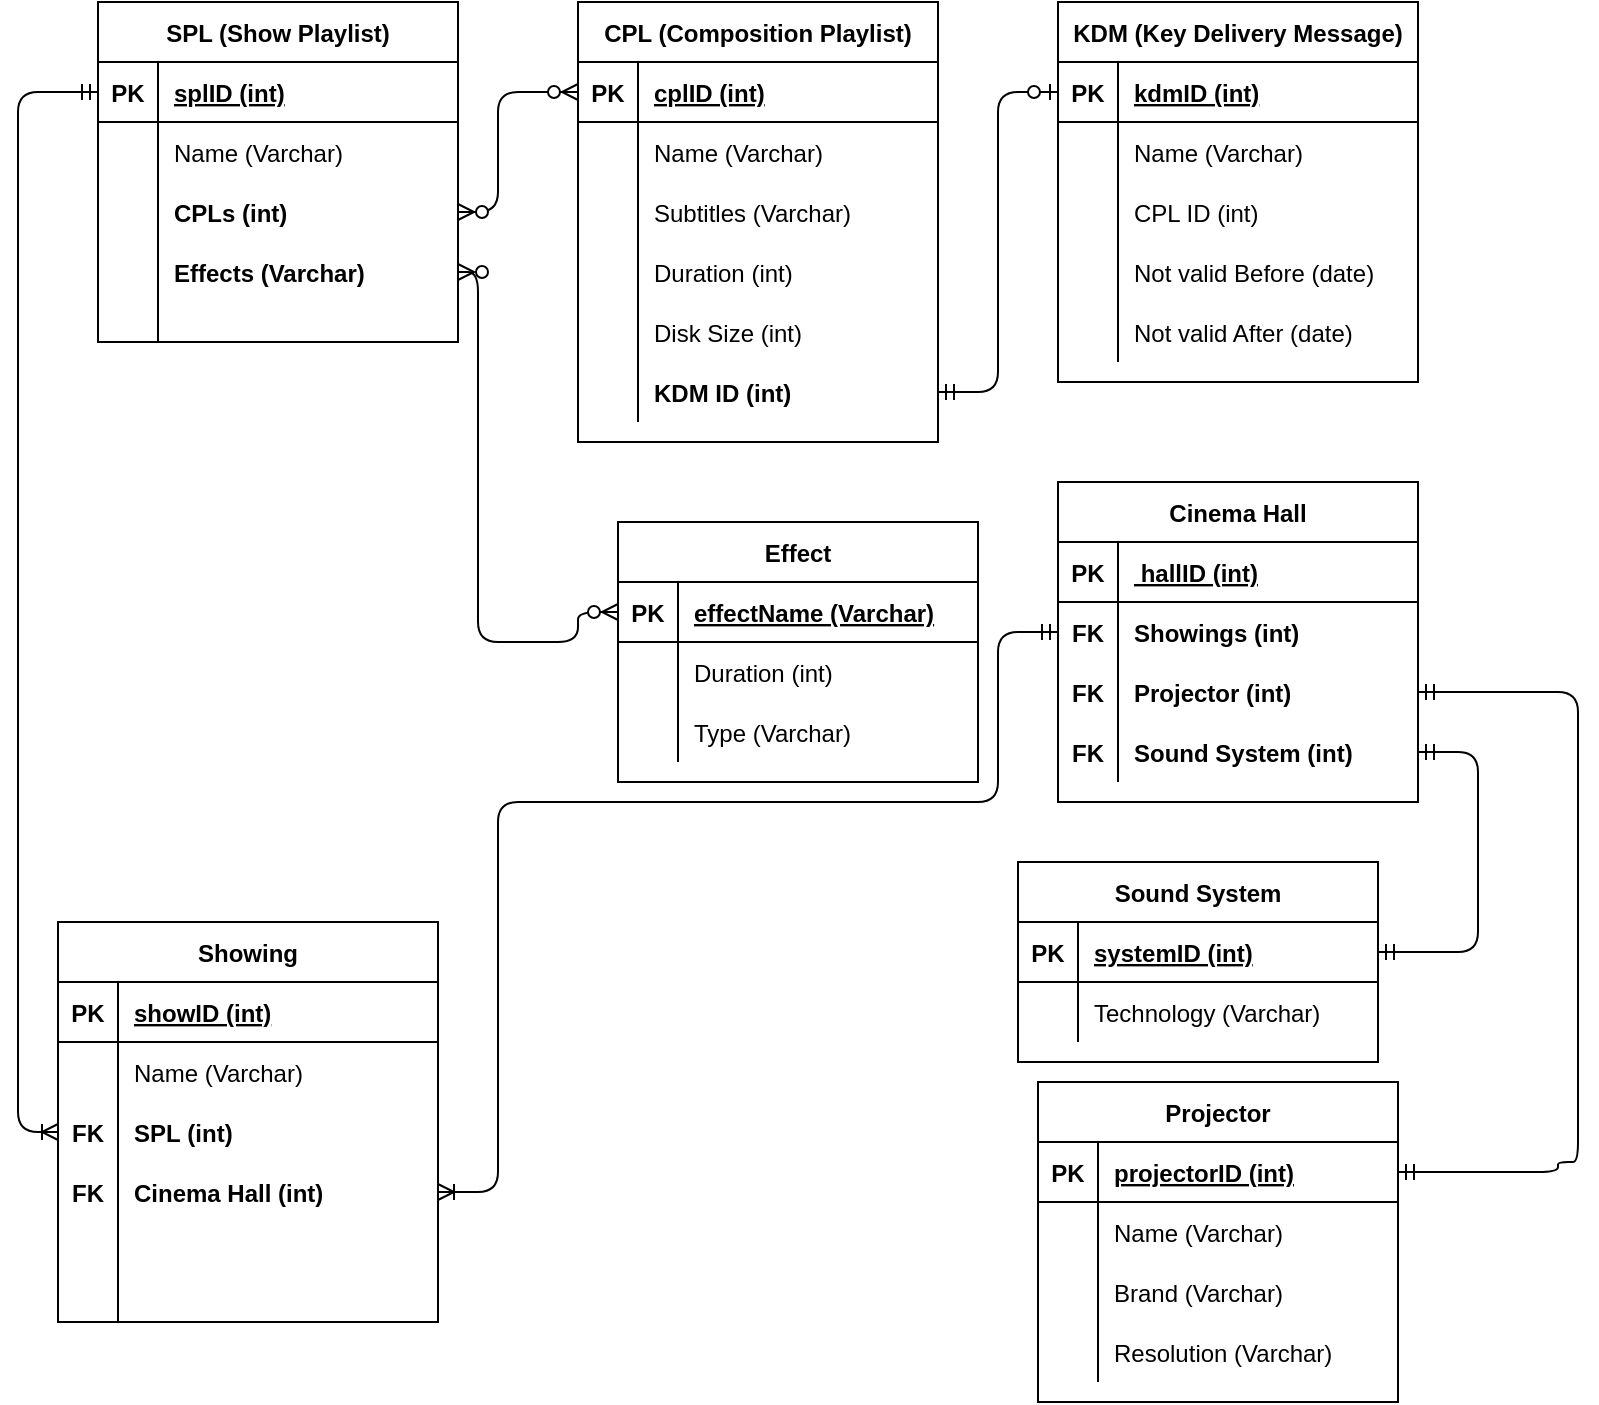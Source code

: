 <mxfile>
    <diagram id="R2lEEEUBdFMjLlhIrx00" name="Page-1">
        <mxGraphModel dx="609" dy="443" grid="1" gridSize="10" guides="1" tooltips="1" connect="1" arrows="1" fold="1" page="1" pageScale="1" pageWidth="850" pageHeight="1100" math="0" shadow="0" extFonts="Permanent Marker^https://fonts.googleapis.com/css?family=Permanent+Marker">
            <root>
                <mxCell id="0"/>
                <mxCell id="1" parent="0"/>
                <mxCell id="4NMHqgXC75o84QSc81cX-1" value="CPL (Composition Playlist)" style="shape=table;startSize=30;container=1;collapsible=1;childLayout=tableLayout;fixedRows=1;rowLines=0;fontStyle=1;align=center;resizeLast=1;" parent="1" vertex="1">
                    <mxGeometry x="300" y="40" width="180" height="220" as="geometry"/>
                </mxCell>
                <mxCell id="4NMHqgXC75o84QSc81cX-2" value="" style="shape=partialRectangle;collapsible=0;dropTarget=0;pointerEvents=0;fillColor=none;top=0;left=0;bottom=1;right=0;points=[[0,0.5],[1,0.5]];portConstraint=eastwest;" parent="4NMHqgXC75o84QSc81cX-1" vertex="1">
                    <mxGeometry y="30" width="180" height="30" as="geometry"/>
                </mxCell>
                <mxCell id="4NMHqgXC75o84QSc81cX-3" value="PK" style="shape=partialRectangle;connectable=0;fillColor=none;top=0;left=0;bottom=0;right=0;fontStyle=1;overflow=hidden;" parent="4NMHqgXC75o84QSc81cX-2" vertex="1">
                    <mxGeometry width="30" height="30" as="geometry"/>
                </mxCell>
                <mxCell id="4NMHqgXC75o84QSc81cX-4" value="cplID (int)" style="shape=partialRectangle;connectable=0;fillColor=none;top=0;left=0;bottom=0;right=0;align=left;spacingLeft=6;fontStyle=5;overflow=hidden;" parent="4NMHqgXC75o84QSc81cX-2" vertex="1">
                    <mxGeometry x="30" width="150" height="30" as="geometry"/>
                </mxCell>
                <mxCell id="4NMHqgXC75o84QSc81cX-5" value="" style="shape=partialRectangle;collapsible=0;dropTarget=0;pointerEvents=0;fillColor=none;top=0;left=0;bottom=0;right=0;points=[[0,0.5],[1,0.5]];portConstraint=eastwest;" parent="4NMHqgXC75o84QSc81cX-1" vertex="1">
                    <mxGeometry y="60" width="180" height="30" as="geometry"/>
                </mxCell>
                <mxCell id="4NMHqgXC75o84QSc81cX-6" value="" style="shape=partialRectangle;connectable=0;fillColor=none;top=0;left=0;bottom=0;right=0;editable=1;overflow=hidden;" parent="4NMHqgXC75o84QSc81cX-5" vertex="1">
                    <mxGeometry width="30" height="30" as="geometry"/>
                </mxCell>
                <mxCell id="4NMHqgXC75o84QSc81cX-7" value="Name (Varchar)" style="shape=partialRectangle;connectable=0;fillColor=none;top=0;left=0;bottom=0;right=0;align=left;spacingLeft=6;overflow=hidden;" parent="4NMHqgXC75o84QSc81cX-5" vertex="1">
                    <mxGeometry x="30" width="150" height="30" as="geometry"/>
                </mxCell>
                <mxCell id="4NMHqgXC75o84QSc81cX-11" value="" style="shape=partialRectangle;collapsible=0;dropTarget=0;pointerEvents=0;fillColor=none;top=0;left=0;bottom=0;right=0;points=[[0,0.5],[1,0.5]];portConstraint=eastwest;" parent="4NMHqgXC75o84QSc81cX-1" vertex="1">
                    <mxGeometry y="90" width="180" height="30" as="geometry"/>
                </mxCell>
                <mxCell id="4NMHqgXC75o84QSc81cX-12" value="" style="shape=partialRectangle;connectable=0;fillColor=none;top=0;left=0;bottom=0;right=0;editable=1;overflow=hidden;" parent="4NMHqgXC75o84QSc81cX-11" vertex="1">
                    <mxGeometry width="30" height="30" as="geometry"/>
                </mxCell>
                <mxCell id="4NMHqgXC75o84QSc81cX-13" value="Subtitles (Varchar)" style="shape=partialRectangle;connectable=0;fillColor=none;top=0;left=0;bottom=0;right=0;align=left;spacingLeft=6;overflow=hidden;" parent="4NMHqgXC75o84QSc81cX-11" vertex="1">
                    <mxGeometry x="30" width="150" height="30" as="geometry"/>
                </mxCell>
                <mxCell id="4NMHqgXC75o84QSc81cX-45" value="" style="shape=partialRectangle;collapsible=0;dropTarget=0;pointerEvents=0;fillColor=none;top=0;left=0;bottom=0;right=0;points=[[0,0.5],[1,0.5]];portConstraint=eastwest;" parent="4NMHqgXC75o84QSc81cX-1" vertex="1">
                    <mxGeometry y="120" width="180" height="30" as="geometry"/>
                </mxCell>
                <mxCell id="4NMHqgXC75o84QSc81cX-46" value="" style="shape=partialRectangle;connectable=0;fillColor=none;top=0;left=0;bottom=0;right=0;editable=1;overflow=hidden;" parent="4NMHqgXC75o84QSc81cX-45" vertex="1">
                    <mxGeometry width="30" height="30" as="geometry"/>
                </mxCell>
                <mxCell id="4NMHqgXC75o84QSc81cX-47" value="Duration (int)" style="shape=partialRectangle;connectable=0;fillColor=none;top=0;left=0;bottom=0;right=0;align=left;spacingLeft=6;overflow=hidden;" parent="4NMHqgXC75o84QSc81cX-45" vertex="1">
                    <mxGeometry x="30" width="150" height="30" as="geometry"/>
                </mxCell>
                <mxCell id="4NMHqgXC75o84QSc81cX-48" value="" style="shape=partialRectangle;collapsible=0;dropTarget=0;pointerEvents=0;fillColor=none;top=0;left=0;bottom=0;right=0;points=[[0,0.5],[1,0.5]];portConstraint=eastwest;" parent="4NMHqgXC75o84QSc81cX-1" vertex="1">
                    <mxGeometry y="150" width="180" height="30" as="geometry"/>
                </mxCell>
                <mxCell id="4NMHqgXC75o84QSc81cX-49" value="" style="shape=partialRectangle;connectable=0;fillColor=none;top=0;left=0;bottom=0;right=0;editable=1;overflow=hidden;" parent="4NMHqgXC75o84QSc81cX-48" vertex="1">
                    <mxGeometry width="30" height="30" as="geometry"/>
                </mxCell>
                <mxCell id="4NMHqgXC75o84QSc81cX-50" value="Disk Size (int)" style="shape=partialRectangle;connectable=0;fillColor=none;top=0;left=0;bottom=0;right=0;align=left;spacingLeft=6;overflow=hidden;" parent="4NMHqgXC75o84QSc81cX-48" vertex="1">
                    <mxGeometry x="30" width="150" height="30" as="geometry"/>
                </mxCell>
                <mxCell id="4NMHqgXC75o84QSc81cX-51" value="" style="shape=partialRectangle;collapsible=0;dropTarget=0;pointerEvents=0;fillColor=none;top=0;left=0;bottom=0;right=0;points=[[0,0.5],[1,0.5]];portConstraint=eastwest;" parent="4NMHqgXC75o84QSc81cX-1" vertex="1">
                    <mxGeometry y="180" width="180" height="30" as="geometry"/>
                </mxCell>
                <mxCell id="4NMHqgXC75o84QSc81cX-52" value="" style="shape=partialRectangle;connectable=0;fillColor=none;top=0;left=0;bottom=0;right=0;editable=1;overflow=hidden;" parent="4NMHqgXC75o84QSc81cX-51" vertex="1">
                    <mxGeometry width="30" height="30" as="geometry"/>
                </mxCell>
                <mxCell id="4NMHqgXC75o84QSc81cX-53" value="KDM ID (int)" style="shape=partialRectangle;connectable=0;fillColor=none;top=0;left=0;bottom=0;right=0;align=left;spacingLeft=6;overflow=hidden;fontStyle=1" parent="4NMHqgXC75o84QSc81cX-51" vertex="1">
                    <mxGeometry x="30" width="150" height="30" as="geometry"/>
                </mxCell>
                <mxCell id="4NMHqgXC75o84QSc81cX-14" value="KDM (Key Delivery Message)" style="shape=table;startSize=30;container=1;collapsible=1;childLayout=tableLayout;fixedRows=1;rowLines=0;fontStyle=1;align=center;resizeLast=1;" parent="1" vertex="1">
                    <mxGeometry x="540" y="40" width="180" height="190" as="geometry"/>
                </mxCell>
                <mxCell id="4NMHqgXC75o84QSc81cX-15" value="" style="shape=partialRectangle;collapsible=0;dropTarget=0;pointerEvents=0;fillColor=none;top=0;left=0;bottom=1;right=0;points=[[0,0.5],[1,0.5]];portConstraint=eastwest;" parent="4NMHqgXC75o84QSc81cX-14" vertex="1">
                    <mxGeometry y="30" width="180" height="30" as="geometry"/>
                </mxCell>
                <mxCell id="4NMHqgXC75o84QSc81cX-16" value="PK" style="shape=partialRectangle;connectable=0;fillColor=none;top=0;left=0;bottom=0;right=0;fontStyle=1;overflow=hidden;" parent="4NMHqgXC75o84QSc81cX-15" vertex="1">
                    <mxGeometry width="30" height="30" as="geometry"/>
                </mxCell>
                <mxCell id="4NMHqgXC75o84QSc81cX-17" value="kdmID (int)" style="shape=partialRectangle;connectable=0;fillColor=none;top=0;left=0;bottom=0;right=0;align=left;spacingLeft=6;fontStyle=5;overflow=hidden;" parent="4NMHqgXC75o84QSc81cX-15" vertex="1">
                    <mxGeometry x="30" width="150" height="30" as="geometry"/>
                </mxCell>
                <mxCell id="4NMHqgXC75o84QSc81cX-21" value="" style="shape=partialRectangle;collapsible=0;dropTarget=0;pointerEvents=0;fillColor=none;top=0;left=0;bottom=0;right=0;points=[[0,0.5],[1,0.5]];portConstraint=eastwest;" parent="4NMHqgXC75o84QSc81cX-14" vertex="1">
                    <mxGeometry y="60" width="180" height="30" as="geometry"/>
                </mxCell>
                <mxCell id="4NMHqgXC75o84QSc81cX-22" value="" style="shape=partialRectangle;connectable=0;fillColor=none;top=0;left=0;bottom=0;right=0;editable=1;overflow=hidden;" parent="4NMHqgXC75o84QSc81cX-21" vertex="1">
                    <mxGeometry width="30" height="30" as="geometry"/>
                </mxCell>
                <mxCell id="4NMHqgXC75o84QSc81cX-23" value="Name (Varchar)" style="shape=partialRectangle;connectable=0;fillColor=none;top=0;left=0;bottom=0;right=0;align=left;spacingLeft=6;overflow=hidden;" parent="4NMHqgXC75o84QSc81cX-21" vertex="1">
                    <mxGeometry x="30" width="150" height="30" as="geometry"/>
                </mxCell>
                <mxCell id="4NMHqgXC75o84QSc81cX-93" value="" style="shape=partialRectangle;collapsible=0;dropTarget=0;pointerEvents=0;fillColor=none;top=0;left=0;bottom=0;right=0;points=[[0,0.5],[1,0.5]];portConstraint=eastwest;" parent="4NMHqgXC75o84QSc81cX-14" vertex="1">
                    <mxGeometry y="90" width="180" height="30" as="geometry"/>
                </mxCell>
                <mxCell id="4NMHqgXC75o84QSc81cX-94" value="" style="shape=partialRectangle;connectable=0;fillColor=none;top=0;left=0;bottom=0;right=0;editable=1;overflow=hidden;" parent="4NMHqgXC75o84QSc81cX-93" vertex="1">
                    <mxGeometry width="30" height="30" as="geometry"/>
                </mxCell>
                <mxCell id="4NMHqgXC75o84QSc81cX-95" value="CPL ID (int)" style="shape=partialRectangle;connectable=0;fillColor=none;top=0;left=0;bottom=0;right=0;align=left;spacingLeft=6;overflow=hidden;" parent="4NMHqgXC75o84QSc81cX-93" vertex="1">
                    <mxGeometry x="30" width="150" height="30" as="geometry"/>
                </mxCell>
                <mxCell id="4NMHqgXC75o84QSc81cX-24" value="" style="shape=partialRectangle;collapsible=0;dropTarget=0;pointerEvents=0;fillColor=none;top=0;left=0;bottom=0;right=0;points=[[0,0.5],[1,0.5]];portConstraint=eastwest;" parent="4NMHqgXC75o84QSc81cX-14" vertex="1">
                    <mxGeometry y="120" width="180" height="30" as="geometry"/>
                </mxCell>
                <mxCell id="4NMHqgXC75o84QSc81cX-25" value="" style="shape=partialRectangle;connectable=0;fillColor=none;top=0;left=0;bottom=0;right=0;editable=1;overflow=hidden;" parent="4NMHqgXC75o84QSc81cX-24" vertex="1">
                    <mxGeometry width="30" height="30" as="geometry"/>
                </mxCell>
                <mxCell id="4NMHqgXC75o84QSc81cX-26" value="Not valid Before (date)" style="shape=partialRectangle;connectable=0;fillColor=none;top=0;left=0;bottom=0;right=0;align=left;spacingLeft=6;overflow=hidden;" parent="4NMHqgXC75o84QSc81cX-24" vertex="1">
                    <mxGeometry x="30" width="150" height="30" as="geometry"/>
                </mxCell>
                <mxCell id="4NMHqgXC75o84QSc81cX-42" value="" style="shape=partialRectangle;collapsible=0;dropTarget=0;pointerEvents=0;fillColor=none;top=0;left=0;bottom=0;right=0;points=[[0,0.5],[1,0.5]];portConstraint=eastwest;" parent="4NMHqgXC75o84QSc81cX-14" vertex="1">
                    <mxGeometry y="150" width="180" height="30" as="geometry"/>
                </mxCell>
                <mxCell id="4NMHqgXC75o84QSc81cX-43" value="" style="shape=partialRectangle;connectable=0;fillColor=none;top=0;left=0;bottom=0;right=0;editable=1;overflow=hidden;" parent="4NMHqgXC75o84QSc81cX-42" vertex="1">
                    <mxGeometry width="30" height="30" as="geometry"/>
                </mxCell>
                <mxCell id="4NMHqgXC75o84QSc81cX-44" value="Not valid After (date)" style="shape=partialRectangle;connectable=0;fillColor=none;top=0;left=0;bottom=0;right=0;align=left;spacingLeft=6;overflow=hidden;" parent="4NMHqgXC75o84QSc81cX-42" vertex="1">
                    <mxGeometry x="30" width="150" height="30" as="geometry"/>
                </mxCell>
                <mxCell id="4NMHqgXC75o84QSc81cX-27" value="SPL (Show Playlist)" style="shape=table;startSize=30;container=1;collapsible=1;childLayout=tableLayout;fixedRows=1;rowLines=0;fontStyle=1;align=center;resizeLast=1;" parent="1" vertex="1">
                    <mxGeometry x="60" y="40" width="180" height="170" as="geometry"/>
                </mxCell>
                <mxCell id="4NMHqgXC75o84QSc81cX-28" value="" style="shape=partialRectangle;collapsible=0;dropTarget=0;pointerEvents=0;fillColor=none;top=0;left=0;bottom=1;right=0;points=[[0,0.5],[1,0.5]];portConstraint=eastwest;" parent="4NMHqgXC75o84QSc81cX-27" vertex="1">
                    <mxGeometry y="30" width="180" height="30" as="geometry"/>
                </mxCell>
                <mxCell id="4NMHqgXC75o84QSc81cX-29" value="PK" style="shape=partialRectangle;connectable=0;fillColor=none;top=0;left=0;bottom=0;right=0;fontStyle=1;overflow=hidden;" parent="4NMHqgXC75o84QSc81cX-28" vertex="1">
                    <mxGeometry width="30" height="30" as="geometry"/>
                </mxCell>
                <mxCell id="4NMHqgXC75o84QSc81cX-30" value="splID (int)" style="shape=partialRectangle;connectable=0;fillColor=none;top=0;left=0;bottom=0;right=0;align=left;spacingLeft=6;fontStyle=5;overflow=hidden;" parent="4NMHqgXC75o84QSc81cX-28" vertex="1">
                    <mxGeometry x="30" width="150" height="30" as="geometry"/>
                </mxCell>
                <mxCell id="4NMHqgXC75o84QSc81cX-90" value="" style="shape=partialRectangle;collapsible=0;dropTarget=0;pointerEvents=0;fillColor=none;top=0;left=0;bottom=0;right=0;points=[[0,0.5],[1,0.5]];portConstraint=eastwest;" parent="4NMHqgXC75o84QSc81cX-27" vertex="1">
                    <mxGeometry y="60" width="180" height="30" as="geometry"/>
                </mxCell>
                <mxCell id="4NMHqgXC75o84QSc81cX-91" value="" style="shape=partialRectangle;connectable=0;fillColor=none;top=0;left=0;bottom=0;right=0;editable=1;overflow=hidden;" parent="4NMHqgXC75o84QSc81cX-90" vertex="1">
                    <mxGeometry width="30" height="30" as="geometry"/>
                </mxCell>
                <mxCell id="4NMHqgXC75o84QSc81cX-92" value="Name (Varchar)" style="shape=partialRectangle;connectable=0;fillColor=none;top=0;left=0;bottom=0;right=0;align=left;spacingLeft=6;overflow=hidden;" parent="4NMHqgXC75o84QSc81cX-90" vertex="1">
                    <mxGeometry x="30" width="150" height="30" as="geometry"/>
                </mxCell>
                <mxCell id="4NMHqgXC75o84QSc81cX-31" value="" style="shape=partialRectangle;collapsible=0;dropTarget=0;pointerEvents=0;fillColor=none;top=0;left=0;bottom=0;right=0;points=[[0,0.5],[1,0.5]];portConstraint=eastwest;" parent="4NMHqgXC75o84QSc81cX-27" vertex="1">
                    <mxGeometry y="90" width="180" height="30" as="geometry"/>
                </mxCell>
                <mxCell id="4NMHqgXC75o84QSc81cX-32" value="" style="shape=partialRectangle;connectable=0;fillColor=none;top=0;left=0;bottom=0;right=0;editable=1;overflow=hidden;" parent="4NMHqgXC75o84QSc81cX-31" vertex="1">
                    <mxGeometry width="30" height="30" as="geometry"/>
                </mxCell>
                <mxCell id="4NMHqgXC75o84QSc81cX-33" value="CPLs (int)" style="shape=partialRectangle;connectable=0;fillColor=none;top=0;left=0;bottom=0;right=0;align=left;spacingLeft=6;overflow=hidden;fontStyle=1" parent="4NMHqgXC75o84QSc81cX-31" vertex="1">
                    <mxGeometry x="30" width="150" height="30" as="geometry"/>
                </mxCell>
                <mxCell id="4NMHqgXC75o84QSc81cX-34" value="" style="shape=partialRectangle;collapsible=0;dropTarget=0;pointerEvents=0;fillColor=none;top=0;left=0;bottom=0;right=0;points=[[0,0.5],[1,0.5]];portConstraint=eastwest;" parent="4NMHqgXC75o84QSc81cX-27" vertex="1">
                    <mxGeometry y="120" width="180" height="30" as="geometry"/>
                </mxCell>
                <mxCell id="4NMHqgXC75o84QSc81cX-35" value="" style="shape=partialRectangle;connectable=0;fillColor=none;top=0;left=0;bottom=0;right=0;editable=1;overflow=hidden;" parent="4NMHqgXC75o84QSc81cX-34" vertex="1">
                    <mxGeometry width="30" height="30" as="geometry"/>
                </mxCell>
                <mxCell id="4NMHqgXC75o84QSc81cX-36" value="Effects (Varchar)" style="shape=partialRectangle;connectable=0;fillColor=none;top=0;left=0;bottom=0;right=0;align=left;spacingLeft=6;overflow=hidden;fontStyle=1" parent="4NMHqgXC75o84QSc81cX-34" vertex="1">
                    <mxGeometry x="30" width="150" height="30" as="geometry"/>
                </mxCell>
                <mxCell id="4NMHqgXC75o84QSc81cX-112" value="" style="shape=partialRectangle;collapsible=0;dropTarget=0;pointerEvents=0;fillColor=none;top=0;left=0;bottom=0;right=0;points=[[0,0.5],[1,0.5]];portConstraint=eastwest;" parent="4NMHqgXC75o84QSc81cX-27" vertex="1">
                    <mxGeometry y="150" width="180" height="20" as="geometry"/>
                </mxCell>
                <mxCell id="4NMHqgXC75o84QSc81cX-113" value="" style="shape=partialRectangle;connectable=0;fillColor=none;top=0;left=0;bottom=0;right=0;editable=1;overflow=hidden;" parent="4NMHqgXC75o84QSc81cX-112" vertex="1">
                    <mxGeometry width="30" height="20" as="geometry"/>
                </mxCell>
                <mxCell id="4NMHqgXC75o84QSc81cX-114" value="" style="shape=partialRectangle;connectable=0;fillColor=none;top=0;left=0;bottom=0;right=0;align=left;spacingLeft=6;overflow=hidden;" parent="4NMHqgXC75o84QSc81cX-112" vertex="1">
                    <mxGeometry x="30" width="150" height="20" as="geometry"/>
                </mxCell>
                <mxCell id="4NMHqgXC75o84QSc81cX-40" value="" style="edgeStyle=orthogonalEdgeStyle;fontSize=12;html=1;endArrow=ERzeroToMany;endFill=1;startArrow=ERzeroToMany;exitX=1;exitY=0.5;exitDx=0;exitDy=0;entryX=0;entryY=0.5;entryDx=0;entryDy=0;" parent="1" source="4NMHqgXC75o84QSc81cX-31" target="4NMHqgXC75o84QSc81cX-2" edge="1">
                    <mxGeometry width="100" height="100" relative="1" as="geometry">
                        <mxPoint x="290" y="840" as="sourcePoint"/>
                        <mxPoint x="390" y="740" as="targetPoint"/>
                        <Array as="points">
                            <mxPoint x="260" y="145"/>
                            <mxPoint x="260" y="85"/>
                        </Array>
                    </mxGeometry>
                </mxCell>
                <mxCell id="4NMHqgXC75o84QSc81cX-41" value="" style="edgeStyle=entityRelationEdgeStyle;fontSize=12;html=1;endArrow=ERzeroToOne;startArrow=ERmandOne;exitX=1;exitY=0.5;exitDx=0;exitDy=0;entryX=0;entryY=0.5;entryDx=0;entryDy=0;" parent="1" source="4NMHqgXC75o84QSc81cX-51" target="4NMHqgXC75o84QSc81cX-15" edge="1">
                    <mxGeometry width="100" height="100" relative="1" as="geometry">
                        <mxPoint x="510" y="70" as="sourcePoint"/>
                        <mxPoint x="730" y="240" as="targetPoint"/>
                    </mxGeometry>
                </mxCell>
                <mxCell id="4NMHqgXC75o84QSc81cX-54" value="Effect" style="shape=table;startSize=30;container=1;collapsible=1;childLayout=tableLayout;fixedRows=1;rowLines=0;fontStyle=1;align=center;resizeLast=1;" parent="1" vertex="1">
                    <mxGeometry x="320" y="300" width="180" height="130" as="geometry"/>
                </mxCell>
                <mxCell id="4NMHqgXC75o84QSc81cX-55" value="" style="shape=partialRectangle;collapsible=0;dropTarget=0;pointerEvents=0;fillColor=none;top=0;left=0;bottom=1;right=0;points=[[0,0.5],[1,0.5]];portConstraint=eastwest;" parent="4NMHqgXC75o84QSc81cX-54" vertex="1">
                    <mxGeometry y="30" width="180" height="30" as="geometry"/>
                </mxCell>
                <mxCell id="4NMHqgXC75o84QSc81cX-56" value="PK" style="shape=partialRectangle;connectable=0;fillColor=none;top=0;left=0;bottom=0;right=0;fontStyle=1;overflow=hidden;" parent="4NMHqgXC75o84QSc81cX-55" vertex="1">
                    <mxGeometry width="30" height="30" as="geometry"/>
                </mxCell>
                <mxCell id="4NMHqgXC75o84QSc81cX-57" value="effectName (Varchar)" style="shape=partialRectangle;connectable=0;fillColor=none;top=0;left=0;bottom=0;right=0;align=left;spacingLeft=6;fontStyle=5;overflow=hidden;" parent="4NMHqgXC75o84QSc81cX-55" vertex="1">
                    <mxGeometry x="30" width="150" height="30" as="geometry"/>
                </mxCell>
                <mxCell id="4NMHqgXC75o84QSc81cX-58" value="" style="shape=partialRectangle;collapsible=0;dropTarget=0;pointerEvents=0;fillColor=none;top=0;left=0;bottom=0;right=0;points=[[0,0.5],[1,0.5]];portConstraint=eastwest;" parent="4NMHqgXC75o84QSc81cX-54" vertex="1">
                    <mxGeometry y="60" width="180" height="30" as="geometry"/>
                </mxCell>
                <mxCell id="4NMHqgXC75o84QSc81cX-59" value="" style="shape=partialRectangle;connectable=0;fillColor=none;top=0;left=0;bottom=0;right=0;editable=1;overflow=hidden;" parent="4NMHqgXC75o84QSc81cX-58" vertex="1">
                    <mxGeometry width="30" height="30" as="geometry"/>
                </mxCell>
                <mxCell id="4NMHqgXC75o84QSc81cX-60" value="Duration (int)" style="shape=partialRectangle;connectable=0;fillColor=none;top=0;left=0;bottom=0;right=0;align=left;spacingLeft=6;overflow=hidden;" parent="4NMHqgXC75o84QSc81cX-58" vertex="1">
                    <mxGeometry x="30" width="150" height="30" as="geometry"/>
                </mxCell>
                <mxCell id="4NMHqgXC75o84QSc81cX-61" value="" style="shape=partialRectangle;collapsible=0;dropTarget=0;pointerEvents=0;fillColor=none;top=0;left=0;bottom=0;right=0;points=[[0,0.5],[1,0.5]];portConstraint=eastwest;" parent="4NMHqgXC75o84QSc81cX-54" vertex="1">
                    <mxGeometry y="90" width="180" height="30" as="geometry"/>
                </mxCell>
                <mxCell id="4NMHqgXC75o84QSc81cX-62" value="" style="shape=partialRectangle;connectable=0;fillColor=none;top=0;left=0;bottom=0;right=0;editable=1;overflow=hidden;" parent="4NMHqgXC75o84QSc81cX-61" vertex="1">
                    <mxGeometry width="30" height="30" as="geometry"/>
                </mxCell>
                <mxCell id="4NMHqgXC75o84QSc81cX-63" value="Type (Varchar)" style="shape=partialRectangle;connectable=0;fillColor=none;top=0;left=0;bottom=0;right=0;align=left;spacingLeft=6;overflow=hidden;" parent="4NMHqgXC75o84QSc81cX-61" vertex="1">
                    <mxGeometry x="30" width="150" height="30" as="geometry"/>
                </mxCell>
                <mxCell id="4NMHqgXC75o84QSc81cX-76" value="" style="edgeStyle=orthogonalEdgeStyle;fontSize=12;html=1;endArrow=ERzeroToMany;endFill=1;startArrow=ERzeroToMany;exitX=1;exitY=0.5;exitDx=0;exitDy=0;entryX=0;entryY=0.5;entryDx=0;entryDy=0;" parent="1" source="4NMHqgXC75o84QSc81cX-34" target="4NMHqgXC75o84QSc81cX-55" edge="1">
                    <mxGeometry width="100" height="100" relative="1" as="geometry">
                        <mxPoint x="100" y="510" as="sourcePoint"/>
                        <mxPoint x="280" y="390" as="targetPoint"/>
                        <Array as="points">
                            <mxPoint x="250" y="175"/>
                            <mxPoint x="250" y="360"/>
                            <mxPoint x="300" y="360"/>
                            <mxPoint x="300" y="345"/>
                        </Array>
                    </mxGeometry>
                </mxCell>
                <mxCell id="4NMHqgXC75o84QSc81cX-77" value="Showing" style="shape=table;startSize=30;container=1;collapsible=1;childLayout=tableLayout;fixedRows=1;rowLines=0;fontStyle=1;align=center;resizeLast=1;" parent="1" vertex="1">
                    <mxGeometry x="40" y="500" width="190" height="200" as="geometry"/>
                </mxCell>
                <mxCell id="4NMHqgXC75o84QSc81cX-78" value="" style="shape=partialRectangle;collapsible=0;dropTarget=0;pointerEvents=0;fillColor=none;top=0;left=0;bottom=1;right=0;points=[[0,0.5],[1,0.5]];portConstraint=eastwest;" parent="4NMHqgXC75o84QSc81cX-77" vertex="1">
                    <mxGeometry y="30" width="190" height="30" as="geometry"/>
                </mxCell>
                <mxCell id="4NMHqgXC75o84QSc81cX-79" value="PK" style="shape=partialRectangle;connectable=0;fillColor=none;top=0;left=0;bottom=0;right=0;fontStyle=1;overflow=hidden;" parent="4NMHqgXC75o84QSc81cX-78" vertex="1">
                    <mxGeometry width="30" height="30" as="geometry"/>
                </mxCell>
                <mxCell id="4NMHqgXC75o84QSc81cX-80" value="showID (int)" style="shape=partialRectangle;connectable=0;fillColor=none;top=0;left=0;bottom=0;right=0;align=left;spacingLeft=6;fontStyle=5;overflow=hidden;" parent="4NMHqgXC75o84QSc81cX-78" vertex="1">
                    <mxGeometry x="30" width="160" height="30" as="geometry"/>
                </mxCell>
                <mxCell id="4NMHqgXC75o84QSc81cX-81" value="" style="shape=partialRectangle;collapsible=0;dropTarget=0;pointerEvents=0;fillColor=none;top=0;left=0;bottom=0;right=0;points=[[0,0.5],[1,0.5]];portConstraint=eastwest;" parent="4NMHqgXC75o84QSc81cX-77" vertex="1">
                    <mxGeometry y="60" width="190" height="30" as="geometry"/>
                </mxCell>
                <mxCell id="4NMHqgXC75o84QSc81cX-82" value="" style="shape=partialRectangle;connectable=0;fillColor=none;top=0;left=0;bottom=0;right=0;editable=1;overflow=hidden;" parent="4NMHqgXC75o84QSc81cX-81" vertex="1">
                    <mxGeometry width="30" height="30" as="geometry"/>
                </mxCell>
                <mxCell id="4NMHqgXC75o84QSc81cX-83" value="Name (Varchar)" style="shape=partialRectangle;connectable=0;fillColor=none;top=0;left=0;bottom=0;right=0;align=left;spacingLeft=6;overflow=hidden;" parent="4NMHqgXC75o84QSc81cX-81" vertex="1">
                    <mxGeometry x="30" width="160" height="30" as="geometry"/>
                </mxCell>
                <mxCell id="4NMHqgXC75o84QSc81cX-87" value="" style="shape=partialRectangle;collapsible=0;dropTarget=0;pointerEvents=0;fillColor=none;top=0;left=0;bottom=0;right=0;points=[[0,0.5],[1,0.5]];portConstraint=eastwest;" parent="4NMHqgXC75o84QSc81cX-77" vertex="1">
                    <mxGeometry y="90" width="190" height="30" as="geometry"/>
                </mxCell>
                <mxCell id="4NMHqgXC75o84QSc81cX-88" value="FK" style="shape=partialRectangle;connectable=0;fillColor=none;top=0;left=0;bottom=0;right=0;editable=1;overflow=hidden;fontStyle=1" parent="4NMHqgXC75o84QSc81cX-87" vertex="1">
                    <mxGeometry width="30" height="30" as="geometry"/>
                </mxCell>
                <mxCell id="4NMHqgXC75o84QSc81cX-89" value="SPL (int)" style="shape=partialRectangle;connectable=0;fillColor=none;top=0;left=0;bottom=0;right=0;align=left;spacingLeft=6;overflow=hidden;fontStyle=1" parent="4NMHqgXC75o84QSc81cX-87" vertex="1">
                    <mxGeometry x="30" width="160" height="30" as="geometry"/>
                </mxCell>
                <mxCell id="4NMHqgXC75o84QSc81cX-124" value="" style="shape=partialRectangle;collapsible=0;dropTarget=0;pointerEvents=0;fillColor=none;top=0;left=0;bottom=0;right=0;points=[[0,0.5],[1,0.5]];portConstraint=eastwest;" parent="4NMHqgXC75o84QSc81cX-77" vertex="1">
                    <mxGeometry y="120" width="190" height="30" as="geometry"/>
                </mxCell>
                <mxCell id="4NMHqgXC75o84QSc81cX-125" value="FK" style="shape=partialRectangle;connectable=0;fillColor=none;top=0;left=0;bottom=0;right=0;editable=1;overflow=hidden;fontStyle=1" parent="4NMHqgXC75o84QSc81cX-124" vertex="1">
                    <mxGeometry width="30" height="30" as="geometry"/>
                </mxCell>
                <mxCell id="4NMHqgXC75o84QSc81cX-126" value="Cinema Hall (int)" style="shape=partialRectangle;connectable=0;fillColor=none;top=0;left=0;bottom=0;right=0;align=left;spacingLeft=6;overflow=hidden;fontStyle=1" parent="4NMHqgXC75o84QSc81cX-124" vertex="1">
                    <mxGeometry x="30" width="160" height="30" as="geometry"/>
                </mxCell>
                <mxCell id="4NMHqgXC75o84QSc81cX-84" value="" style="shape=partialRectangle;collapsible=0;dropTarget=0;pointerEvents=0;fillColor=none;top=0;left=0;bottom=0;right=0;points=[[0,0.5],[1,0.5]];portConstraint=eastwest;" parent="4NMHqgXC75o84QSc81cX-77" vertex="1">
                    <mxGeometry y="150" width="190" height="20" as="geometry"/>
                </mxCell>
                <mxCell id="4NMHqgXC75o84QSc81cX-85" value="" style="shape=partialRectangle;connectable=0;fillColor=none;top=0;left=0;bottom=0;right=0;editable=1;overflow=hidden;" parent="4NMHqgXC75o84QSc81cX-84" vertex="1">
                    <mxGeometry width="30" height="20" as="geometry"/>
                </mxCell>
                <mxCell id="4NMHqgXC75o84QSc81cX-86" value="" style="shape=partialRectangle;connectable=0;fillColor=none;top=0;left=0;bottom=0;right=0;align=left;spacingLeft=6;overflow=hidden;" parent="4NMHqgXC75o84QSc81cX-84" vertex="1">
                    <mxGeometry x="30" width="160" height="20" as="geometry"/>
                </mxCell>
                <mxCell id="4NMHqgXC75o84QSc81cX-118" value="" style="shape=partialRectangle;collapsible=0;dropTarget=0;pointerEvents=0;fillColor=none;top=0;left=0;bottom=0;right=0;points=[[0,0.5],[1,0.5]];portConstraint=eastwest;" parent="4NMHqgXC75o84QSc81cX-77" vertex="1">
                    <mxGeometry y="170" width="190" height="30" as="geometry"/>
                </mxCell>
                <mxCell id="4NMHqgXC75o84QSc81cX-119" value="" style="shape=partialRectangle;connectable=0;fillColor=none;top=0;left=0;bottom=0;right=0;editable=1;overflow=hidden;" parent="4NMHqgXC75o84QSc81cX-118" vertex="1">
                    <mxGeometry width="30" height="30" as="geometry"/>
                </mxCell>
                <mxCell id="4NMHqgXC75o84QSc81cX-120" value="" style="shape=partialRectangle;connectable=0;fillColor=none;top=0;left=0;bottom=0;right=0;align=left;spacingLeft=6;overflow=hidden;" parent="4NMHqgXC75o84QSc81cX-118" vertex="1">
                    <mxGeometry x="30" width="160" height="30" as="geometry"/>
                </mxCell>
                <mxCell id="4NMHqgXC75o84QSc81cX-123" value="" style="edgeStyle=orthogonalEdgeStyle;fontSize=12;html=1;endArrow=ERoneToMany;startArrow=ERmandOne;exitX=0;exitY=0.5;exitDx=0;exitDy=0;entryX=0;entryY=0.5;entryDx=0;entryDy=0;" parent="1" source="4NMHqgXC75o84QSc81cX-28" target="4NMHqgXC75o84QSc81cX-87" edge="1">
                    <mxGeometry width="100" height="100" relative="1" as="geometry">
                        <mxPoint x="20" y="70" as="sourcePoint"/>
                        <mxPoint x="10" y="670" as="targetPoint"/>
                        <Array as="points">
                            <mxPoint x="20" y="85"/>
                            <mxPoint x="20" y="605"/>
                        </Array>
                    </mxGeometry>
                </mxCell>
                <mxCell id="4NMHqgXC75o84QSc81cX-133" value="Cinema Hall" style="shape=table;startSize=30;container=1;collapsible=1;childLayout=tableLayout;fixedRows=1;rowLines=0;fontStyle=1;align=center;resizeLast=1;" parent="1" vertex="1">
                    <mxGeometry x="540" y="280" width="180" height="160" as="geometry"/>
                </mxCell>
                <mxCell id="4NMHqgXC75o84QSc81cX-134" value="" style="shape=partialRectangle;collapsible=0;dropTarget=0;pointerEvents=0;fillColor=none;top=0;left=0;bottom=1;right=0;points=[[0,0.5],[1,0.5]];portConstraint=eastwest;" parent="4NMHqgXC75o84QSc81cX-133" vertex="1">
                    <mxGeometry y="30" width="180" height="30" as="geometry"/>
                </mxCell>
                <mxCell id="4NMHqgXC75o84QSc81cX-135" value="PK" style="shape=partialRectangle;connectable=0;fillColor=none;top=0;left=0;bottom=0;right=0;fontStyle=1;overflow=hidden;" parent="4NMHqgXC75o84QSc81cX-134" vertex="1">
                    <mxGeometry width="30" height="30" as="geometry"/>
                </mxCell>
                <mxCell id="4NMHqgXC75o84QSc81cX-136" value=" hallID (int)" style="shape=partialRectangle;connectable=0;fillColor=none;top=0;left=0;bottom=0;right=0;align=left;spacingLeft=6;fontStyle=5;overflow=hidden;" parent="4NMHqgXC75o84QSc81cX-134" vertex="1">
                    <mxGeometry x="30" width="150" height="30" as="geometry"/>
                </mxCell>
                <mxCell id="4NMHqgXC75o84QSc81cX-137" value="" style="shape=partialRectangle;collapsible=0;dropTarget=0;pointerEvents=0;fillColor=none;top=0;left=0;bottom=0;right=0;points=[[0,0.5],[1,0.5]];portConstraint=eastwest;" parent="4NMHqgXC75o84QSc81cX-133" vertex="1">
                    <mxGeometry y="60" width="180" height="30" as="geometry"/>
                </mxCell>
                <mxCell id="4NMHqgXC75o84QSc81cX-138" value="FK" style="shape=partialRectangle;connectable=0;fillColor=none;top=0;left=0;bottom=0;right=0;editable=1;overflow=hidden;fontStyle=1" parent="4NMHqgXC75o84QSc81cX-137" vertex="1">
                    <mxGeometry width="30" height="30" as="geometry"/>
                </mxCell>
                <mxCell id="4NMHqgXC75o84QSc81cX-139" value="Showings (int)" style="shape=partialRectangle;connectable=0;fillColor=none;top=0;left=0;bottom=0;right=0;align=left;spacingLeft=6;overflow=hidden;fontStyle=1" parent="4NMHqgXC75o84QSc81cX-137" vertex="1">
                    <mxGeometry x="30" width="150" height="30" as="geometry"/>
                </mxCell>
                <mxCell id="4NMHqgXC75o84QSc81cX-140" value="" style="shape=partialRectangle;collapsible=0;dropTarget=0;pointerEvents=0;fillColor=none;top=0;left=0;bottom=0;right=0;points=[[0,0.5],[1,0.5]];portConstraint=eastwest;" parent="4NMHqgXC75o84QSc81cX-133" vertex="1">
                    <mxGeometry y="90" width="180" height="30" as="geometry"/>
                </mxCell>
                <mxCell id="4NMHqgXC75o84QSc81cX-141" value="FK" style="shape=partialRectangle;connectable=0;fillColor=none;top=0;left=0;bottom=0;right=0;editable=1;overflow=hidden;fontStyle=1" parent="4NMHqgXC75o84QSc81cX-140" vertex="1">
                    <mxGeometry width="30" height="30" as="geometry"/>
                </mxCell>
                <mxCell id="4NMHqgXC75o84QSc81cX-142" value="Projector (int)" style="shape=partialRectangle;connectable=0;fillColor=none;top=0;left=0;bottom=0;right=0;align=left;spacingLeft=6;overflow=hidden;fontStyle=1" parent="4NMHqgXC75o84QSc81cX-140" vertex="1">
                    <mxGeometry x="30" width="150" height="30" as="geometry"/>
                </mxCell>
                <mxCell id="4NMHqgXC75o84QSc81cX-143" value="" style="shape=partialRectangle;collapsible=0;dropTarget=0;pointerEvents=0;fillColor=none;top=0;left=0;bottom=0;right=0;points=[[0,0.5],[1,0.5]];portConstraint=eastwest;" parent="4NMHqgXC75o84QSc81cX-133" vertex="1">
                    <mxGeometry y="120" width="180" height="30" as="geometry"/>
                </mxCell>
                <mxCell id="4NMHqgXC75o84QSc81cX-144" value="FK" style="shape=partialRectangle;connectable=0;fillColor=none;top=0;left=0;bottom=0;right=0;editable=1;overflow=hidden;fontStyle=1" parent="4NMHqgXC75o84QSc81cX-143" vertex="1">
                    <mxGeometry width="30" height="30" as="geometry"/>
                </mxCell>
                <mxCell id="4NMHqgXC75o84QSc81cX-145" value="Sound System (int)" style="shape=partialRectangle;connectable=0;fillColor=none;top=0;left=0;bottom=0;right=0;align=left;spacingLeft=6;overflow=hidden;fontStyle=1" parent="4NMHqgXC75o84QSc81cX-143" vertex="1">
                    <mxGeometry x="30" width="150" height="30" as="geometry"/>
                </mxCell>
                <mxCell id="4NMHqgXC75o84QSc81cX-147" value="" style="edgeStyle=orthogonalEdgeStyle;fontSize=12;html=1;endArrow=ERoneToMany;startArrow=ERmandOne;exitX=0;exitY=0.5;exitDx=0;exitDy=0;entryX=1;entryY=0.5;entryDx=0;entryDy=0;" parent="1" source="4NMHqgXC75o84QSc81cX-137" target="4NMHqgXC75o84QSc81cX-124" edge="1">
                    <mxGeometry width="100" height="100" relative="1" as="geometry">
                        <mxPoint x="400" y="970" as="sourcePoint"/>
                        <mxPoint x="280" y="700" as="targetPoint"/>
                        <Array as="points">
                            <mxPoint x="510" y="355"/>
                            <mxPoint x="510" y="440"/>
                            <mxPoint x="260" y="440"/>
                            <mxPoint x="260" y="635"/>
                        </Array>
                    </mxGeometry>
                </mxCell>
                <mxCell id="4NMHqgXC75o84QSc81cX-161" value="Sound System" style="shape=table;startSize=30;container=1;collapsible=1;childLayout=tableLayout;fixedRows=1;rowLines=0;fontStyle=1;align=center;resizeLast=1;" parent="1" vertex="1">
                    <mxGeometry x="520" y="470" width="180" height="100" as="geometry"/>
                </mxCell>
                <mxCell id="4NMHqgXC75o84QSc81cX-162" value="" style="shape=partialRectangle;collapsible=0;dropTarget=0;pointerEvents=0;fillColor=none;top=0;left=0;bottom=1;right=0;points=[[0,0.5],[1,0.5]];portConstraint=eastwest;" parent="4NMHqgXC75o84QSc81cX-161" vertex="1">
                    <mxGeometry y="30" width="180" height="30" as="geometry"/>
                </mxCell>
                <mxCell id="4NMHqgXC75o84QSc81cX-163" value="PK" style="shape=partialRectangle;connectable=0;fillColor=none;top=0;left=0;bottom=0;right=0;fontStyle=1;overflow=hidden;" parent="4NMHqgXC75o84QSc81cX-162" vertex="1">
                    <mxGeometry width="30" height="30" as="geometry"/>
                </mxCell>
                <mxCell id="4NMHqgXC75o84QSc81cX-164" value="systemID (int)" style="shape=partialRectangle;connectable=0;fillColor=none;top=0;left=0;bottom=0;right=0;align=left;spacingLeft=6;fontStyle=5;overflow=hidden;" parent="4NMHqgXC75o84QSc81cX-162" vertex="1">
                    <mxGeometry x="30" width="150" height="30" as="geometry"/>
                </mxCell>
                <mxCell id="4NMHqgXC75o84QSc81cX-165" value="" style="shape=partialRectangle;collapsible=0;dropTarget=0;pointerEvents=0;fillColor=none;top=0;left=0;bottom=0;right=0;points=[[0,0.5],[1,0.5]];portConstraint=eastwest;" parent="4NMHqgXC75o84QSc81cX-161" vertex="1">
                    <mxGeometry y="60" width="180" height="30" as="geometry"/>
                </mxCell>
                <mxCell id="4NMHqgXC75o84QSc81cX-166" value="" style="shape=partialRectangle;connectable=0;fillColor=none;top=0;left=0;bottom=0;right=0;editable=1;overflow=hidden;" parent="4NMHqgXC75o84QSc81cX-165" vertex="1">
                    <mxGeometry width="30" height="30" as="geometry"/>
                </mxCell>
                <mxCell id="4NMHqgXC75o84QSc81cX-167" value="Technology (Varchar)" style="shape=partialRectangle;connectable=0;fillColor=none;top=0;left=0;bottom=0;right=0;align=left;spacingLeft=6;overflow=hidden;" parent="4NMHqgXC75o84QSc81cX-165" vertex="1">
                    <mxGeometry x="30" width="150" height="30" as="geometry"/>
                </mxCell>
                <mxCell id="4NMHqgXC75o84QSc81cX-174" value="Projector" style="shape=table;startSize=30;container=1;collapsible=1;childLayout=tableLayout;fixedRows=1;rowLines=0;fontStyle=1;align=center;resizeLast=1;" parent="1" vertex="1">
                    <mxGeometry x="530" y="580" width="180" height="160" as="geometry"/>
                </mxCell>
                <mxCell id="4NMHqgXC75o84QSc81cX-175" value="" style="shape=partialRectangle;collapsible=0;dropTarget=0;pointerEvents=0;fillColor=none;top=0;left=0;bottom=1;right=0;points=[[0,0.5],[1,0.5]];portConstraint=eastwest;" parent="4NMHqgXC75o84QSc81cX-174" vertex="1">
                    <mxGeometry y="30" width="180" height="30" as="geometry"/>
                </mxCell>
                <mxCell id="4NMHqgXC75o84QSc81cX-176" value="PK" style="shape=partialRectangle;connectable=0;fillColor=none;top=0;left=0;bottom=0;right=0;fontStyle=1;overflow=hidden;" parent="4NMHqgXC75o84QSc81cX-175" vertex="1">
                    <mxGeometry width="30" height="30" as="geometry"/>
                </mxCell>
                <mxCell id="4NMHqgXC75o84QSc81cX-177" value="projectorID (int)" style="shape=partialRectangle;connectable=0;fillColor=none;top=0;left=0;bottom=0;right=0;align=left;spacingLeft=6;fontStyle=5;overflow=hidden;" parent="4NMHqgXC75o84QSc81cX-175" vertex="1">
                    <mxGeometry x="30" width="150" height="30" as="geometry"/>
                </mxCell>
                <mxCell id="4NMHqgXC75o84QSc81cX-178" value="" style="shape=partialRectangle;collapsible=0;dropTarget=0;pointerEvents=0;fillColor=none;top=0;left=0;bottom=0;right=0;points=[[0,0.5],[1,0.5]];portConstraint=eastwest;" parent="4NMHqgXC75o84QSc81cX-174" vertex="1">
                    <mxGeometry y="60" width="180" height="30" as="geometry"/>
                </mxCell>
                <mxCell id="4NMHqgXC75o84QSc81cX-179" value="" style="shape=partialRectangle;connectable=0;fillColor=none;top=0;left=0;bottom=0;right=0;editable=1;overflow=hidden;" parent="4NMHqgXC75o84QSc81cX-178" vertex="1">
                    <mxGeometry width="30" height="30" as="geometry"/>
                </mxCell>
                <mxCell id="4NMHqgXC75o84QSc81cX-180" value="Name (Varchar)" style="shape=partialRectangle;connectable=0;fillColor=none;top=0;left=0;bottom=0;right=0;align=left;spacingLeft=6;overflow=hidden;" parent="4NMHqgXC75o84QSc81cX-178" vertex="1">
                    <mxGeometry x="30" width="150" height="30" as="geometry"/>
                </mxCell>
                <mxCell id="4NMHqgXC75o84QSc81cX-181" value="" style="shape=partialRectangle;collapsible=0;dropTarget=0;pointerEvents=0;fillColor=none;top=0;left=0;bottom=0;right=0;points=[[0,0.5],[1,0.5]];portConstraint=eastwest;" parent="4NMHqgXC75o84QSc81cX-174" vertex="1">
                    <mxGeometry y="90" width="180" height="30" as="geometry"/>
                </mxCell>
                <mxCell id="4NMHqgXC75o84QSc81cX-182" value="" style="shape=partialRectangle;connectable=0;fillColor=none;top=0;left=0;bottom=0;right=0;editable=1;overflow=hidden;" parent="4NMHqgXC75o84QSc81cX-181" vertex="1">
                    <mxGeometry width="30" height="30" as="geometry"/>
                </mxCell>
                <mxCell id="4NMHqgXC75o84QSc81cX-183" value="Brand (Varchar)" style="shape=partialRectangle;connectable=0;fillColor=none;top=0;left=0;bottom=0;right=0;align=left;spacingLeft=6;overflow=hidden;" parent="4NMHqgXC75o84QSc81cX-181" vertex="1">
                    <mxGeometry x="30" width="150" height="30" as="geometry"/>
                </mxCell>
                <mxCell id="4NMHqgXC75o84QSc81cX-184" value="" style="shape=partialRectangle;collapsible=0;dropTarget=0;pointerEvents=0;fillColor=none;top=0;left=0;bottom=0;right=0;points=[[0,0.5],[1,0.5]];portConstraint=eastwest;" parent="4NMHqgXC75o84QSc81cX-174" vertex="1">
                    <mxGeometry y="120" width="180" height="30" as="geometry"/>
                </mxCell>
                <mxCell id="4NMHqgXC75o84QSc81cX-185" value="" style="shape=partialRectangle;connectable=0;fillColor=none;top=0;left=0;bottom=0;right=0;editable=1;overflow=hidden;" parent="4NMHqgXC75o84QSc81cX-184" vertex="1">
                    <mxGeometry width="30" height="30" as="geometry"/>
                </mxCell>
                <mxCell id="4NMHqgXC75o84QSc81cX-186" value="Resolution (Varchar)" style="shape=partialRectangle;connectable=0;fillColor=none;top=0;left=0;bottom=0;right=0;align=left;spacingLeft=6;overflow=hidden;" parent="4NMHqgXC75o84QSc81cX-184" vertex="1">
                    <mxGeometry x="30" width="150" height="30" as="geometry"/>
                </mxCell>
                <mxCell id="bM4Ujgm4KxWmWykGIt1U-2" value="" style="edgeStyle=orthogonalEdgeStyle;fontSize=12;html=1;endArrow=ERmandOne;startArrow=ERmandOne;entryX=1;entryY=0.5;entryDx=0;entryDy=0;exitX=1;exitY=0.5;exitDx=0;exitDy=0;" parent="1" source="4NMHqgXC75o84QSc81cX-162" target="4NMHqgXC75o84QSc81cX-143" edge="1">
                    <mxGeometry width="100" height="100" relative="1" as="geometry">
                        <mxPoint x="760" y="500" as="sourcePoint"/>
                        <mxPoint x="750" y="400" as="targetPoint"/>
                        <Array as="points">
                            <mxPoint x="750" y="515"/>
                            <mxPoint x="750" y="415"/>
                        </Array>
                    </mxGeometry>
                </mxCell>
                <mxCell id="bM4Ujgm4KxWmWykGIt1U-3" value="" style="edgeStyle=orthogonalEdgeStyle;fontSize=12;html=1;endArrow=ERmandOne;startArrow=ERmandOne;entryX=1;entryY=0.5;entryDx=0;entryDy=0;exitX=1;exitY=0.5;exitDx=0;exitDy=0;" parent="1" source="4NMHqgXC75o84QSc81cX-175" target="4NMHqgXC75o84QSc81cX-140" edge="1">
                    <mxGeometry width="100" height="100" relative="1" as="geometry">
                        <mxPoint x="810" y="750" as="sourcePoint"/>
                        <mxPoint x="730" y="390" as="targetPoint"/>
                        <Array as="points">
                            <mxPoint x="790" y="625"/>
                            <mxPoint x="790" y="620"/>
                            <mxPoint x="800" y="620"/>
                            <mxPoint x="800" y="385"/>
                        </Array>
                    </mxGeometry>
                </mxCell>
            </root>
        </mxGraphModel>
    </diagram>
</mxfile>